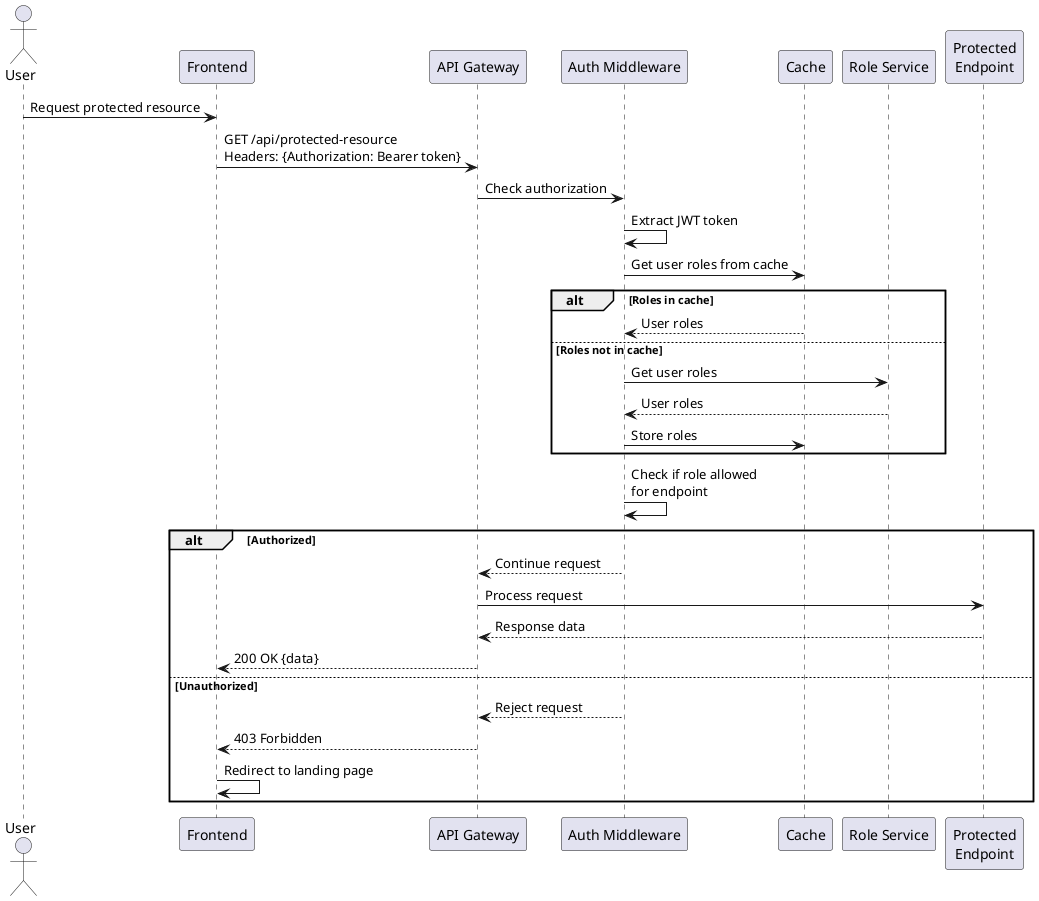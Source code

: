 @startuml
actor User
participant "Frontend" as FE
participant "API Gateway" as API
participant "Auth Middleware" as MW
participant "Cache" as Cache
participant "Role Service" as RS
participant "Protected\nEndpoint" as PE

User -> FE: Request protected resource
FE -> API: GET /api/protected-resource\nHeaders: {Authorization: Bearer token}

API -> MW: Check authorization
MW -> MW: Extract JWT token
MW -> Cache: Get user roles from cache

alt Roles in cache
    Cache --> MW: User roles
else Roles not in cache
    MW -> RS: Get user roles
    RS --> MW: User roles
    MW -> Cache: Store roles
end

MW -> MW: Check if role allowed\nfor endpoint

alt Authorized
    MW --> API: Continue request
    API -> PE: Process request
    PE --> API: Response data
    API --> FE: 200 OK {data}
else Unauthorized
    MW --> API: Reject request
    API --> FE: 403 Forbidden
    FE -> FE: Redirect to landing page
end
@enduml
